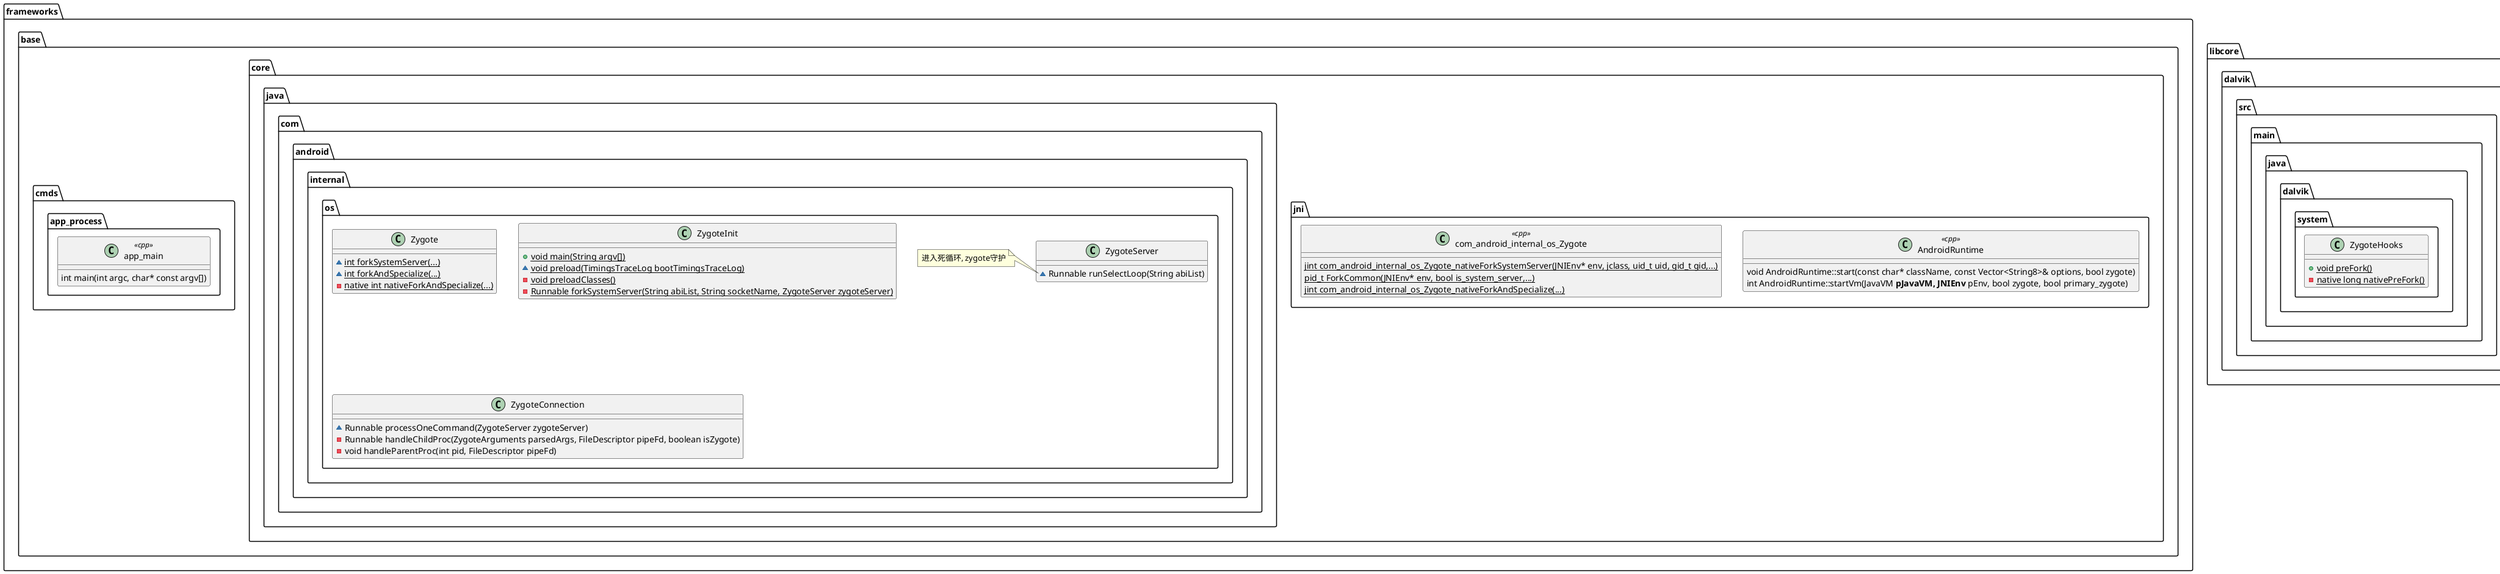@startuml

' file system.core.rootdir.init.zygote64.rc

namespace frameworks.base.core.jni{

    class AndroidRuntime<<cpp>>{
        void AndroidRuntime::start(const char* className, const Vector<String8>& options, bool zygote)
        int AndroidRuntime::startVm(JavaVM** pJavaVM, JNIEnv** pEnv, bool zygote, bool primary_zygote)
    }

    class com_android_internal_os_Zygote<<cpp>>{
        {static} jint com_android_internal_os_Zygote_nativeForkSystemServer(JNIEnv* env, jclass, uid_t uid, gid_t gid,...)
        {static} pid_t ForkCommon(JNIEnv* env, bool is_system_server,...)
        {static} jint com_android_internal_os_Zygote_nativeForkAndSpecialize(...)
    }
}

namespace frameworks.base.core.java.com.android.internal.os{

    class Zygote{
        ~ {static} int forkSystemServer(...)
        ~ {static} int forkAndSpecialize(...)
        - {static} native int nativeForkAndSpecialize(...)
    }

    class ZygoteInit{
        + {static} void main(String argv[])
        ~ {static} void preload(TimingsTraceLog bootTimingsTraceLog)
        - {static} void preloadClasses()
        - {static} Runnable forkSystemServer(String abiList, String socketName, ZygoteServer zygoteServer)
    }

    class ZygoteConnection{
        ~ Runnable processOneCommand(ZygoteServer zygoteServer)
        - Runnable handleChildProc(ZygoteArguments parsedArgs, FileDescriptor pipeFd, boolean isZygote)
        - void handleParentProc(int pid, FileDescriptor pipeFd)
    }

    class ZygoteServer{
        ~ Runnable runSelectLoop(String abiList)
    }

    note left of ZygoteServer::runSelectLoop
    进入死循环, zygote守护
    end note
}

namespace frameworks.base.cmds.app_process{

    class app_main<<cpp>>{
        int main(int argc, char* const argv[])
    }
}
namespace libcore.dalvik.src.main.java.dalvik.system{
    class ZygoteHooks{
        + {static} void preFork()
        - {static} native long nativePreFork()
    }
}
namespace art.runtime.native{
    class dalvik_system_ZygoteHooks<<cc>>{
        {static} jlong ZygoteHooks_nativePreFork(JNIEnv* env, jclass)
    }
}

@enduml